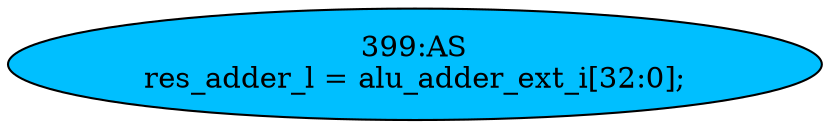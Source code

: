 strict digraph "" {
	node [label="\N"];
	"399:AS"	 [ast="<pyverilog.vparser.ast.Assign object at 0x7f65ee970750>",
		def_var="['res_adder_l']",
		fillcolor=deepskyblue,
		label="399:AS
res_adder_l = alu_adder_ext_i[32:0];",
		statements="[]",
		style=filled,
		typ=Assign,
		use_var="['alu_adder_ext_i']"];
}
